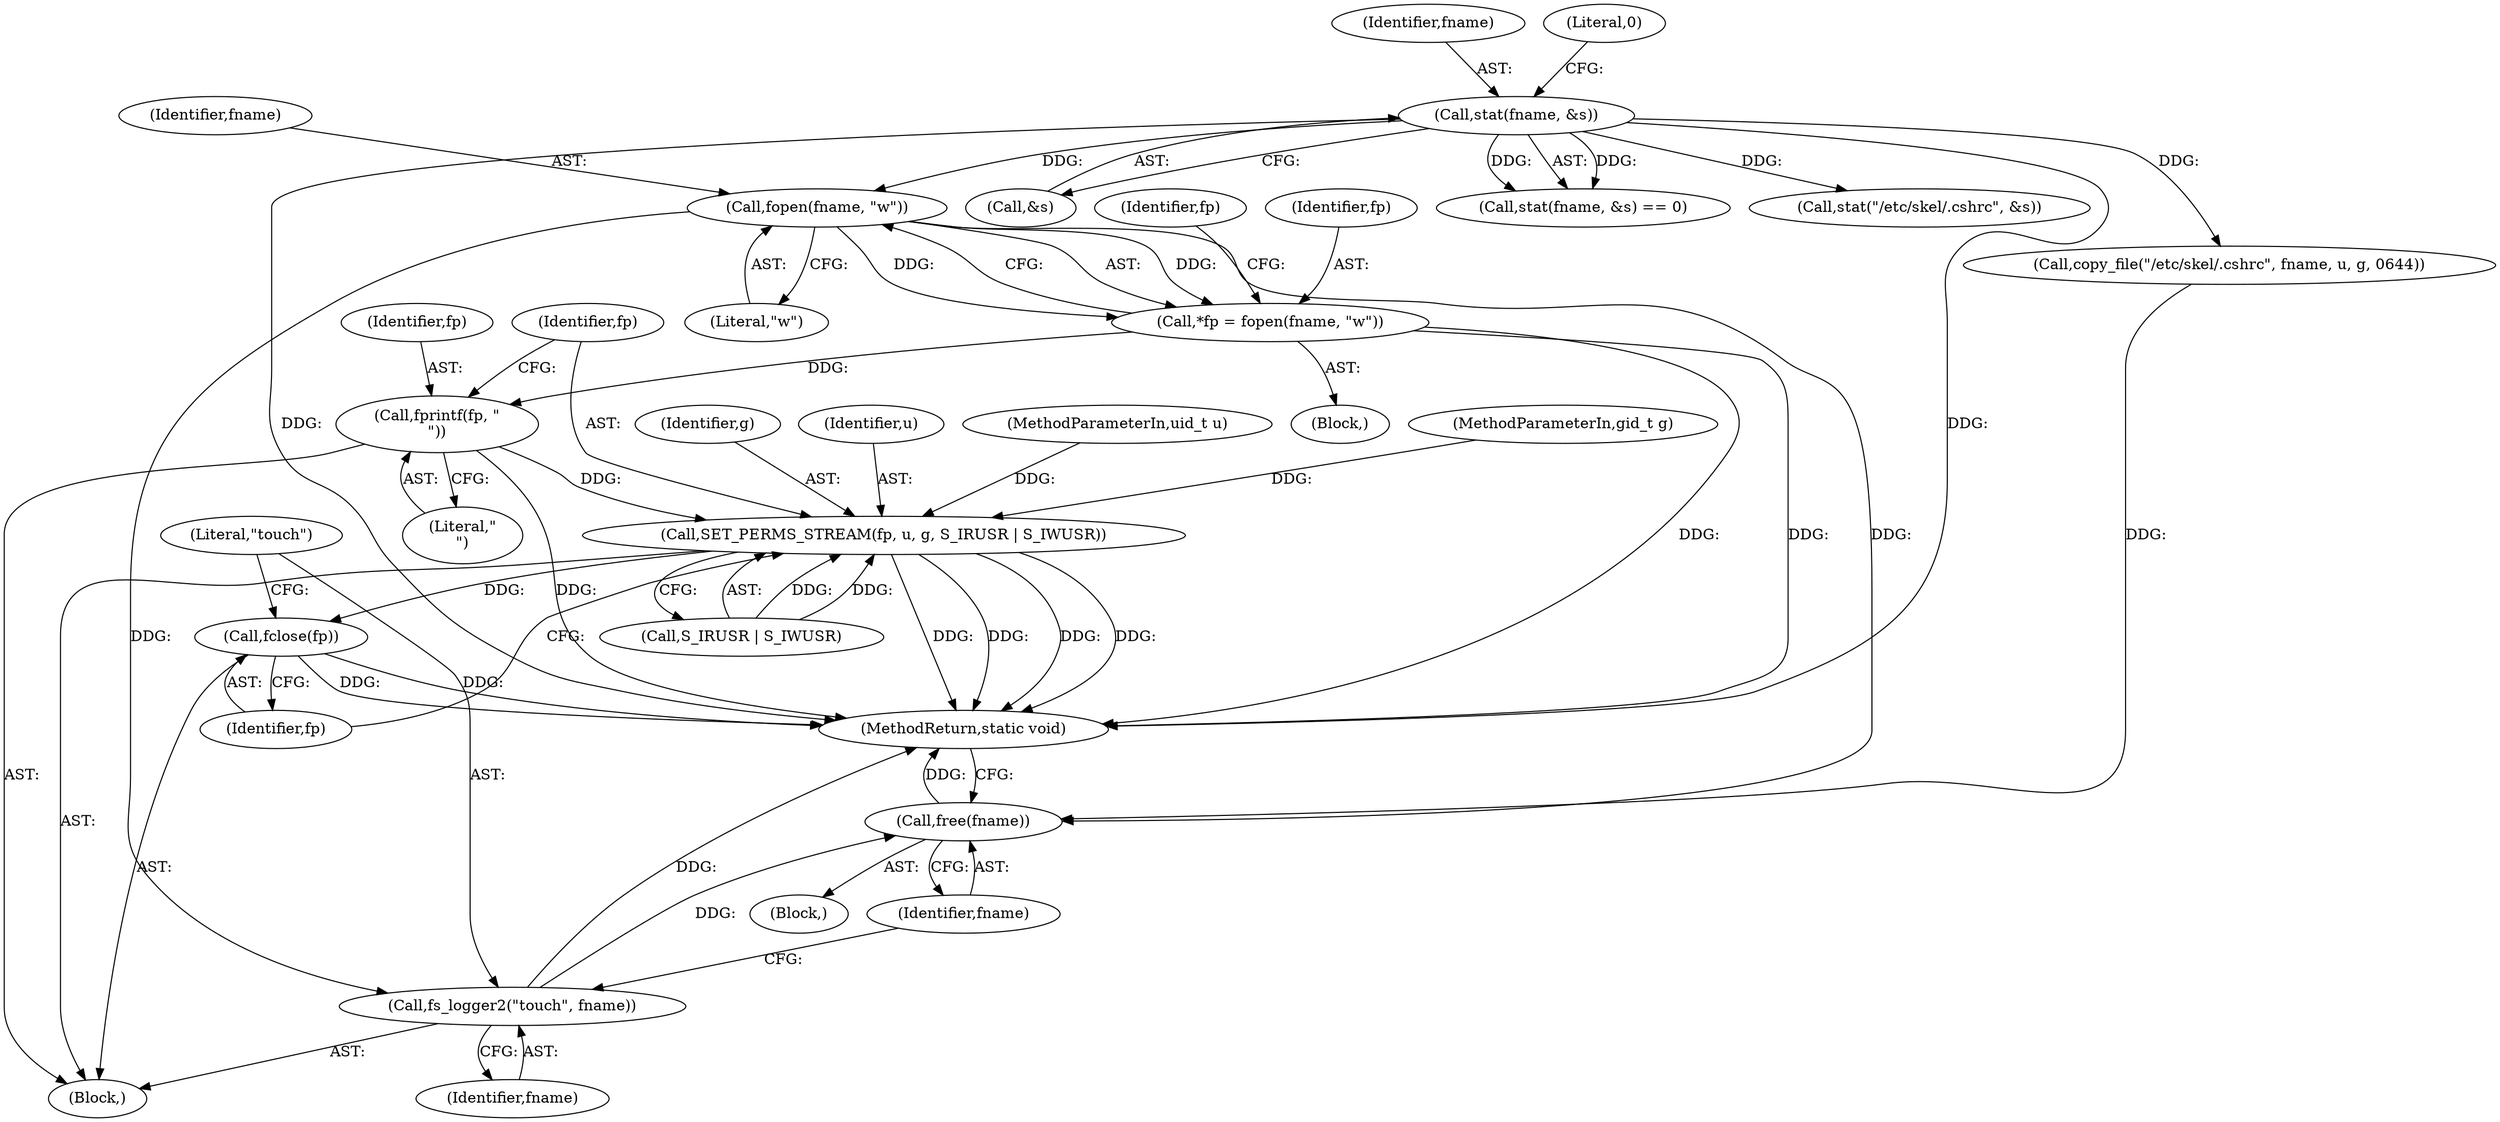 digraph "0_firejail_b8a4ff9775318ca5e679183884a6a63f3da8f863_1@API" {
"1000255" [label="(Call,fopen(fname, \"w\"))"];
"1000224" [label="(Call,stat(fname, &s))"];
"1000253" [label="(Call,*fp = fopen(fname, \"w\"))"];
"1000261" [label="(Call,fprintf(fp, \"\n\"))"];
"1000264" [label="(Call,SET_PERMS_STREAM(fp, u, g, S_IRUSR | S_IWUSR))"];
"1000271" [label="(Call,fclose(fp))"];
"1000273" [label="(Call,fs_logger2(\"touch\", fname))"];
"1000276" [label="(Call,free(fname))"];
"1000226" [label="(Call,&s)"];
"1000268" [label="(Call,S_IRUSR | S_IWUSR)"];
"1000265" [label="(Identifier,fp)"];
"1000274" [label="(Literal,\"touch\")"];
"1000277" [label="(Identifier,fname)"];
"1000106" [label="(MethodParameterIn,gid_t g)"];
"1000267" [label="(Identifier,g)"];
"1000223" [label="(Call,stat(fname, &s) == 0)"];
"1000232" [label="(Call,stat(\"/etc/skel/.cshrc\", &s))"];
"1000264" [label="(Call,SET_PERMS_STREAM(fp, u, g, S_IRUSR | S_IWUSR))"];
"1000251" [label="(Block,)"];
"1000266" [label="(Identifier,u)"];
"1000225" [label="(Identifier,fname)"];
"1000275" [label="(Identifier,fname)"];
"1000253" [label="(Call,*fp = fopen(fname, \"w\"))"];
"1000256" [label="(Identifier,fname)"];
"1000240" [label="(Call,copy_file(\"/etc/skel/.cshrc\", fname, u, g, 0644))"];
"1000255" [label="(Call,fopen(fname, \"w\"))"];
"1000276" [label="(Call,free(fname))"];
"1000260" [label="(Block,)"];
"1000254" [label="(Identifier,fp)"];
"1000322" [label="(MethodReturn,static void)"];
"1000262" [label="(Identifier,fp)"];
"1000257" [label="(Literal,\"w\")"];
"1000263" [label="(Literal,\"\n\")"];
"1000272" [label="(Identifier,fp)"];
"1000224" [label="(Call,stat(fname, &s))"];
"1000259" [label="(Identifier,fp)"];
"1000228" [label="(Literal,0)"];
"1000273" [label="(Call,fs_logger2(\"touch\", fname))"];
"1000261" [label="(Call,fprintf(fp, \"\n\"))"];
"1000271" [label="(Call,fclose(fp))"];
"1000209" [label="(Block,)"];
"1000105" [label="(MethodParameterIn,uid_t u)"];
"1000255" -> "1000253"  [label="AST: "];
"1000255" -> "1000257"  [label="CFG: "];
"1000256" -> "1000255"  [label="AST: "];
"1000257" -> "1000255"  [label="AST: "];
"1000253" -> "1000255"  [label="CFG: "];
"1000255" -> "1000253"  [label="DDG: "];
"1000255" -> "1000253"  [label="DDG: "];
"1000224" -> "1000255"  [label="DDG: "];
"1000255" -> "1000273"  [label="DDG: "];
"1000255" -> "1000276"  [label="DDG: "];
"1000224" -> "1000223"  [label="AST: "];
"1000224" -> "1000226"  [label="CFG: "];
"1000225" -> "1000224"  [label="AST: "];
"1000226" -> "1000224"  [label="AST: "];
"1000228" -> "1000224"  [label="CFG: "];
"1000224" -> "1000322"  [label="DDG: "];
"1000224" -> "1000322"  [label="DDG: "];
"1000224" -> "1000223"  [label="DDG: "];
"1000224" -> "1000223"  [label="DDG: "];
"1000224" -> "1000232"  [label="DDG: "];
"1000224" -> "1000240"  [label="DDG: "];
"1000253" -> "1000251"  [label="AST: "];
"1000254" -> "1000253"  [label="AST: "];
"1000259" -> "1000253"  [label="CFG: "];
"1000253" -> "1000322"  [label="DDG: "];
"1000253" -> "1000322"  [label="DDG: "];
"1000253" -> "1000261"  [label="DDG: "];
"1000261" -> "1000260"  [label="AST: "];
"1000261" -> "1000263"  [label="CFG: "];
"1000262" -> "1000261"  [label="AST: "];
"1000263" -> "1000261"  [label="AST: "];
"1000265" -> "1000261"  [label="CFG: "];
"1000261" -> "1000322"  [label="DDG: "];
"1000261" -> "1000264"  [label="DDG: "];
"1000264" -> "1000260"  [label="AST: "];
"1000264" -> "1000268"  [label="CFG: "];
"1000265" -> "1000264"  [label="AST: "];
"1000266" -> "1000264"  [label="AST: "];
"1000267" -> "1000264"  [label="AST: "];
"1000268" -> "1000264"  [label="AST: "];
"1000272" -> "1000264"  [label="CFG: "];
"1000264" -> "1000322"  [label="DDG: "];
"1000264" -> "1000322"  [label="DDG: "];
"1000264" -> "1000322"  [label="DDG: "];
"1000264" -> "1000322"  [label="DDG: "];
"1000105" -> "1000264"  [label="DDG: "];
"1000106" -> "1000264"  [label="DDG: "];
"1000268" -> "1000264"  [label="DDG: "];
"1000268" -> "1000264"  [label="DDG: "];
"1000264" -> "1000271"  [label="DDG: "];
"1000271" -> "1000260"  [label="AST: "];
"1000271" -> "1000272"  [label="CFG: "];
"1000272" -> "1000271"  [label="AST: "];
"1000274" -> "1000271"  [label="CFG: "];
"1000271" -> "1000322"  [label="DDG: "];
"1000271" -> "1000322"  [label="DDG: "];
"1000273" -> "1000260"  [label="AST: "];
"1000273" -> "1000275"  [label="CFG: "];
"1000274" -> "1000273"  [label="AST: "];
"1000275" -> "1000273"  [label="AST: "];
"1000277" -> "1000273"  [label="CFG: "];
"1000273" -> "1000322"  [label="DDG: "];
"1000273" -> "1000276"  [label="DDG: "];
"1000276" -> "1000209"  [label="AST: "];
"1000276" -> "1000277"  [label="CFG: "];
"1000277" -> "1000276"  [label="AST: "];
"1000322" -> "1000276"  [label="CFG: "];
"1000276" -> "1000322"  [label="DDG: "];
"1000240" -> "1000276"  [label="DDG: "];
}
